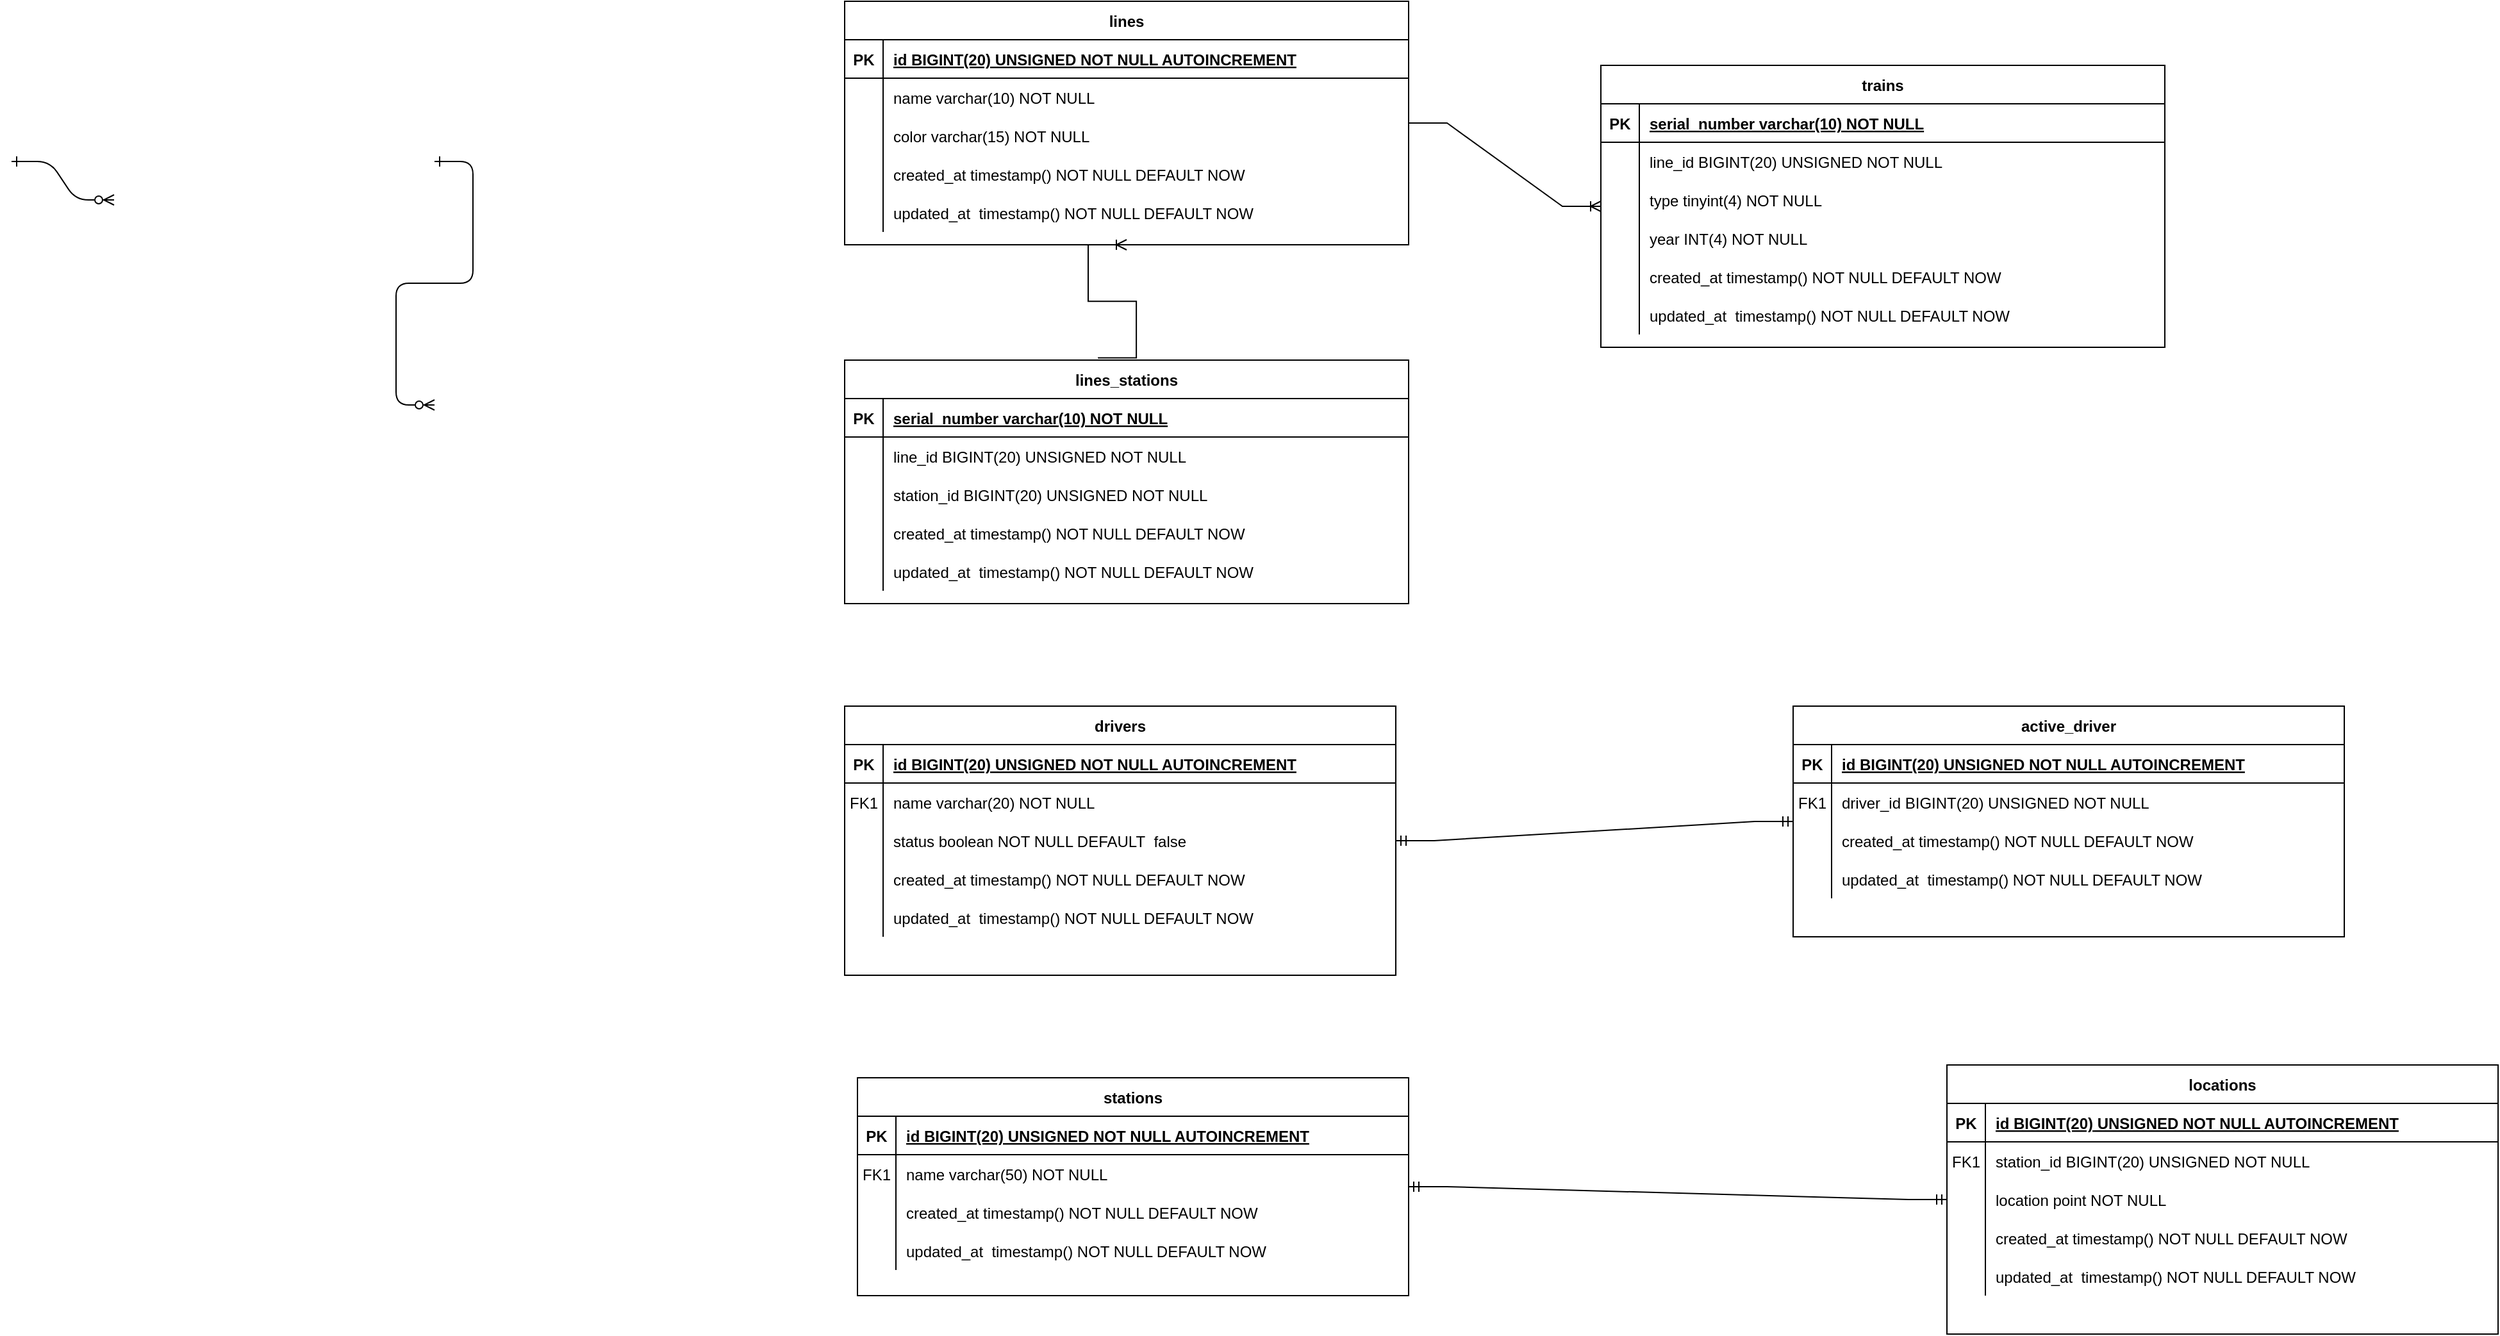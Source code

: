 <mxfile version="21.6.6" type="device">
  <diagram id="R2lEEEUBdFMjLlhIrx00" name="Page-1">
    <mxGraphModel dx="3585" dy="1895" grid="1" gridSize="10" guides="1" tooltips="1" connect="1" arrows="1" fold="1" page="1" pageScale="1" pageWidth="850" pageHeight="1100" math="0" shadow="0" extFonts="Permanent Marker^https://fonts.googleapis.com/css?family=Permanent+Marker">
      <root>
        <mxCell id="0" />
        <mxCell id="1" parent="0" />
        <mxCell id="C-vyLk0tnHw3VtMMgP7b-1" value="" style="edgeStyle=entityRelationEdgeStyle;endArrow=ERzeroToMany;startArrow=ERone;endFill=1;startFill=0;" parent="1" edge="1">
          <mxGeometry width="100" height="100" relative="1" as="geometry">
            <mxPoint x="370" y="165" as="sourcePoint" />
            <mxPoint x="450" y="195" as="targetPoint" />
          </mxGeometry>
        </mxCell>
        <mxCell id="C-vyLk0tnHw3VtMMgP7b-12" value="" style="edgeStyle=entityRelationEdgeStyle;endArrow=ERzeroToMany;startArrow=ERone;endFill=1;startFill=0;" parent="1" edge="1">
          <mxGeometry width="100" height="100" relative="1" as="geometry">
            <mxPoint x="700" y="165" as="sourcePoint" />
            <mxPoint x="700" y="355" as="targetPoint" />
          </mxGeometry>
        </mxCell>
        <mxCell id="OOhjOFWducsfs52bPkuV-1" value="lines" style="shape=table;startSize=30;container=1;collapsible=1;childLayout=tableLayout;fixedRows=1;rowLines=0;fontStyle=1;align=center;resizeLast=1;" vertex="1" parent="1">
          <mxGeometry x="1020" y="40" width="440" height="190" as="geometry" />
        </mxCell>
        <mxCell id="OOhjOFWducsfs52bPkuV-2" value="" style="shape=partialRectangle;collapsible=0;dropTarget=0;pointerEvents=0;fillColor=none;points=[[0,0.5],[1,0.5]];portConstraint=eastwest;top=0;left=0;right=0;bottom=1;" vertex="1" parent="OOhjOFWducsfs52bPkuV-1">
          <mxGeometry y="30" width="440" height="30" as="geometry" />
        </mxCell>
        <mxCell id="OOhjOFWducsfs52bPkuV-3" value="PK" style="shape=partialRectangle;overflow=hidden;connectable=0;fillColor=none;top=0;left=0;bottom=0;right=0;fontStyle=1;" vertex="1" parent="OOhjOFWducsfs52bPkuV-2">
          <mxGeometry width="30" height="30" as="geometry">
            <mxRectangle width="30" height="30" as="alternateBounds" />
          </mxGeometry>
        </mxCell>
        <mxCell id="OOhjOFWducsfs52bPkuV-4" value="id BIGINT(20) UNSIGNED NOT NULL AUTOINCREMENT" style="shape=partialRectangle;overflow=hidden;connectable=0;fillColor=none;top=0;left=0;bottom=0;right=0;align=left;spacingLeft=6;fontStyle=5;" vertex="1" parent="OOhjOFWducsfs52bPkuV-2">
          <mxGeometry x="30" width="410" height="30" as="geometry">
            <mxRectangle width="410" height="30" as="alternateBounds" />
          </mxGeometry>
        </mxCell>
        <mxCell id="OOhjOFWducsfs52bPkuV-5" value="" style="shape=partialRectangle;collapsible=0;dropTarget=0;pointerEvents=0;fillColor=none;points=[[0,0.5],[1,0.5]];portConstraint=eastwest;top=0;left=0;right=0;bottom=0;" vertex="1" parent="OOhjOFWducsfs52bPkuV-1">
          <mxGeometry y="60" width="440" height="30" as="geometry" />
        </mxCell>
        <mxCell id="OOhjOFWducsfs52bPkuV-6" value="" style="shape=partialRectangle;overflow=hidden;connectable=0;fillColor=none;top=0;left=0;bottom=0;right=0;" vertex="1" parent="OOhjOFWducsfs52bPkuV-5">
          <mxGeometry width="30" height="30" as="geometry">
            <mxRectangle width="30" height="30" as="alternateBounds" />
          </mxGeometry>
        </mxCell>
        <mxCell id="OOhjOFWducsfs52bPkuV-7" value="name varchar(10) NOT NULL" style="shape=partialRectangle;overflow=hidden;connectable=0;fillColor=none;top=0;left=0;bottom=0;right=0;align=left;spacingLeft=6;" vertex="1" parent="OOhjOFWducsfs52bPkuV-5">
          <mxGeometry x="30" width="410" height="30" as="geometry">
            <mxRectangle width="410" height="30" as="alternateBounds" />
          </mxGeometry>
        </mxCell>
        <mxCell id="OOhjOFWducsfs52bPkuV-15" value="" style="shape=partialRectangle;collapsible=0;dropTarget=0;pointerEvents=0;fillColor=none;points=[[0,0.5],[1,0.5]];portConstraint=eastwest;top=0;left=0;right=0;bottom=0;" vertex="1" parent="OOhjOFWducsfs52bPkuV-1">
          <mxGeometry y="90" width="440" height="30" as="geometry" />
        </mxCell>
        <mxCell id="OOhjOFWducsfs52bPkuV-16" value="" style="shape=partialRectangle;overflow=hidden;connectable=0;fillColor=none;top=0;left=0;bottom=0;right=0;" vertex="1" parent="OOhjOFWducsfs52bPkuV-15">
          <mxGeometry width="30" height="30" as="geometry">
            <mxRectangle width="30" height="30" as="alternateBounds" />
          </mxGeometry>
        </mxCell>
        <mxCell id="OOhjOFWducsfs52bPkuV-17" value="color varchar(15) NOT NULL" style="shape=partialRectangle;overflow=hidden;connectable=0;fillColor=none;top=0;left=0;bottom=0;right=0;align=left;spacingLeft=6;" vertex="1" parent="OOhjOFWducsfs52bPkuV-15">
          <mxGeometry x="30" width="410" height="30" as="geometry">
            <mxRectangle width="410" height="30" as="alternateBounds" />
          </mxGeometry>
        </mxCell>
        <mxCell id="OOhjOFWducsfs52bPkuV-18" value="" style="shape=partialRectangle;collapsible=0;dropTarget=0;pointerEvents=0;fillColor=none;points=[[0,0.5],[1,0.5]];portConstraint=eastwest;top=0;left=0;right=0;bottom=0;" vertex="1" parent="OOhjOFWducsfs52bPkuV-1">
          <mxGeometry y="120" width="440" height="30" as="geometry" />
        </mxCell>
        <mxCell id="OOhjOFWducsfs52bPkuV-19" value="" style="shape=partialRectangle;overflow=hidden;connectable=0;fillColor=none;top=0;left=0;bottom=0;right=0;" vertex="1" parent="OOhjOFWducsfs52bPkuV-18">
          <mxGeometry width="30" height="30" as="geometry">
            <mxRectangle width="30" height="30" as="alternateBounds" />
          </mxGeometry>
        </mxCell>
        <mxCell id="OOhjOFWducsfs52bPkuV-20" value="created_at timestamp() NOT NULL DEFAULT NOW" style="shape=partialRectangle;overflow=hidden;connectable=0;fillColor=none;top=0;left=0;bottom=0;right=0;align=left;spacingLeft=6;" vertex="1" parent="OOhjOFWducsfs52bPkuV-18">
          <mxGeometry x="30" width="410" height="30" as="geometry">
            <mxRectangle width="410" height="30" as="alternateBounds" />
          </mxGeometry>
        </mxCell>
        <mxCell id="OOhjOFWducsfs52bPkuV-21" value="" style="shape=partialRectangle;collapsible=0;dropTarget=0;pointerEvents=0;fillColor=none;points=[[0,0.5],[1,0.5]];portConstraint=eastwest;top=0;left=0;right=0;bottom=0;" vertex="1" parent="OOhjOFWducsfs52bPkuV-1">
          <mxGeometry y="150" width="440" height="30" as="geometry" />
        </mxCell>
        <mxCell id="OOhjOFWducsfs52bPkuV-22" value="" style="shape=partialRectangle;overflow=hidden;connectable=0;fillColor=none;top=0;left=0;bottom=0;right=0;" vertex="1" parent="OOhjOFWducsfs52bPkuV-21">
          <mxGeometry width="30" height="30" as="geometry">
            <mxRectangle width="30" height="30" as="alternateBounds" />
          </mxGeometry>
        </mxCell>
        <mxCell id="OOhjOFWducsfs52bPkuV-23" value="updated_at  timestamp() NOT NULL DEFAULT NOW" style="shape=partialRectangle;overflow=hidden;connectable=0;fillColor=none;top=0;left=0;bottom=0;right=0;align=left;spacingLeft=6;" vertex="1" parent="OOhjOFWducsfs52bPkuV-21">
          <mxGeometry x="30" width="410" height="30" as="geometry">
            <mxRectangle width="410" height="30" as="alternateBounds" />
          </mxGeometry>
        </mxCell>
        <mxCell id="OOhjOFWducsfs52bPkuV-36" value="stations" style="shape=table;startSize=30;container=1;collapsible=1;childLayout=tableLayout;fixedRows=1;rowLines=0;fontStyle=1;align=center;resizeLast=1;" vertex="1" parent="1">
          <mxGeometry x="1030" y="880" width="430" height="170" as="geometry" />
        </mxCell>
        <mxCell id="OOhjOFWducsfs52bPkuV-37" value="" style="shape=partialRectangle;collapsible=0;dropTarget=0;pointerEvents=0;fillColor=none;points=[[0,0.5],[1,0.5]];portConstraint=eastwest;top=0;left=0;right=0;bottom=1;" vertex="1" parent="OOhjOFWducsfs52bPkuV-36">
          <mxGeometry y="30" width="430" height="30" as="geometry" />
        </mxCell>
        <mxCell id="OOhjOFWducsfs52bPkuV-38" value="PK" style="shape=partialRectangle;overflow=hidden;connectable=0;fillColor=none;top=0;left=0;bottom=0;right=0;fontStyle=1;" vertex="1" parent="OOhjOFWducsfs52bPkuV-37">
          <mxGeometry width="30" height="30" as="geometry">
            <mxRectangle width="30" height="30" as="alternateBounds" />
          </mxGeometry>
        </mxCell>
        <mxCell id="OOhjOFWducsfs52bPkuV-39" value="id BIGINT(20) UNSIGNED NOT NULL AUTOINCREMENT" style="shape=partialRectangle;overflow=hidden;connectable=0;fillColor=none;top=0;left=0;bottom=0;right=0;align=left;spacingLeft=6;fontStyle=5;" vertex="1" parent="OOhjOFWducsfs52bPkuV-37">
          <mxGeometry x="30" width="400" height="30" as="geometry">
            <mxRectangle width="400" height="30" as="alternateBounds" />
          </mxGeometry>
        </mxCell>
        <mxCell id="OOhjOFWducsfs52bPkuV-40" value="" style="shape=partialRectangle;collapsible=0;dropTarget=0;pointerEvents=0;fillColor=none;points=[[0,0.5],[1,0.5]];portConstraint=eastwest;top=0;left=0;right=0;bottom=0;" vertex="1" parent="OOhjOFWducsfs52bPkuV-36">
          <mxGeometry y="60" width="430" height="30" as="geometry" />
        </mxCell>
        <mxCell id="OOhjOFWducsfs52bPkuV-41" value="FK1" style="shape=partialRectangle;overflow=hidden;connectable=0;fillColor=none;top=0;left=0;bottom=0;right=0;" vertex="1" parent="OOhjOFWducsfs52bPkuV-40">
          <mxGeometry width="30" height="30" as="geometry">
            <mxRectangle width="30" height="30" as="alternateBounds" />
          </mxGeometry>
        </mxCell>
        <mxCell id="OOhjOFWducsfs52bPkuV-42" value="name varchar(50) NOT NULL" style="shape=partialRectangle;overflow=hidden;connectable=0;fillColor=none;top=0;left=0;bottom=0;right=0;align=left;spacingLeft=6;" vertex="1" parent="OOhjOFWducsfs52bPkuV-40">
          <mxGeometry x="30" width="400" height="30" as="geometry">
            <mxRectangle width="400" height="30" as="alternateBounds" />
          </mxGeometry>
        </mxCell>
        <mxCell id="OOhjOFWducsfs52bPkuV-49" value="" style="shape=partialRectangle;collapsible=0;dropTarget=0;pointerEvents=0;fillColor=none;points=[[0,0.5],[1,0.5]];portConstraint=eastwest;top=0;left=0;right=0;bottom=0;" vertex="1" parent="OOhjOFWducsfs52bPkuV-36">
          <mxGeometry y="90" width="430" height="30" as="geometry" />
        </mxCell>
        <mxCell id="OOhjOFWducsfs52bPkuV-50" value="" style="shape=partialRectangle;overflow=hidden;connectable=0;fillColor=none;top=0;left=0;bottom=0;right=0;" vertex="1" parent="OOhjOFWducsfs52bPkuV-49">
          <mxGeometry width="30" height="30" as="geometry">
            <mxRectangle width="30" height="30" as="alternateBounds" />
          </mxGeometry>
        </mxCell>
        <mxCell id="OOhjOFWducsfs52bPkuV-51" value="created_at timestamp() NOT NULL DEFAULT NOW" style="shape=partialRectangle;overflow=hidden;connectable=0;fillColor=none;top=0;left=0;bottom=0;right=0;align=left;spacingLeft=6;" vertex="1" parent="OOhjOFWducsfs52bPkuV-49">
          <mxGeometry x="30" width="400" height="30" as="geometry">
            <mxRectangle width="400" height="30" as="alternateBounds" />
          </mxGeometry>
        </mxCell>
        <mxCell id="OOhjOFWducsfs52bPkuV-52" value="" style="shape=partialRectangle;collapsible=0;dropTarget=0;pointerEvents=0;fillColor=none;points=[[0,0.5],[1,0.5]];portConstraint=eastwest;top=0;left=0;right=0;bottom=0;" vertex="1" parent="OOhjOFWducsfs52bPkuV-36">
          <mxGeometry y="120" width="430" height="30" as="geometry" />
        </mxCell>
        <mxCell id="OOhjOFWducsfs52bPkuV-53" value="" style="shape=partialRectangle;overflow=hidden;connectable=0;fillColor=none;top=0;left=0;bottom=0;right=0;" vertex="1" parent="OOhjOFWducsfs52bPkuV-52">
          <mxGeometry width="30" height="30" as="geometry">
            <mxRectangle width="30" height="30" as="alternateBounds" />
          </mxGeometry>
        </mxCell>
        <mxCell id="OOhjOFWducsfs52bPkuV-54" value="updated_at  timestamp() NOT NULL DEFAULT NOW" style="shape=partialRectangle;overflow=hidden;connectable=0;fillColor=none;top=0;left=0;bottom=0;right=0;align=left;spacingLeft=6;" vertex="1" parent="OOhjOFWducsfs52bPkuV-52">
          <mxGeometry x="30" width="400" height="30" as="geometry">
            <mxRectangle width="400" height="30" as="alternateBounds" />
          </mxGeometry>
        </mxCell>
        <mxCell id="OOhjOFWducsfs52bPkuV-56" value="locations" style="shape=table;startSize=30;container=1;collapsible=1;childLayout=tableLayout;fixedRows=1;rowLines=0;fontStyle=1;align=center;resizeLast=1;" vertex="1" parent="1">
          <mxGeometry x="1880" y="870" width="430" height="210" as="geometry" />
        </mxCell>
        <mxCell id="OOhjOFWducsfs52bPkuV-57" value="" style="shape=partialRectangle;collapsible=0;dropTarget=0;pointerEvents=0;fillColor=none;points=[[0,0.5],[1,0.5]];portConstraint=eastwest;top=0;left=0;right=0;bottom=1;" vertex="1" parent="OOhjOFWducsfs52bPkuV-56">
          <mxGeometry y="30" width="430" height="30" as="geometry" />
        </mxCell>
        <mxCell id="OOhjOFWducsfs52bPkuV-58" value="PK" style="shape=partialRectangle;overflow=hidden;connectable=0;fillColor=none;top=0;left=0;bottom=0;right=0;fontStyle=1;" vertex="1" parent="OOhjOFWducsfs52bPkuV-57">
          <mxGeometry width="30" height="30" as="geometry">
            <mxRectangle width="30" height="30" as="alternateBounds" />
          </mxGeometry>
        </mxCell>
        <mxCell id="OOhjOFWducsfs52bPkuV-59" value="id BIGINT(20) UNSIGNED NOT NULL AUTOINCREMENT" style="shape=partialRectangle;overflow=hidden;connectable=0;fillColor=none;top=0;left=0;bottom=0;right=0;align=left;spacingLeft=6;fontStyle=5;" vertex="1" parent="OOhjOFWducsfs52bPkuV-57">
          <mxGeometry x="30" width="400" height="30" as="geometry">
            <mxRectangle width="400" height="30" as="alternateBounds" />
          </mxGeometry>
        </mxCell>
        <mxCell id="OOhjOFWducsfs52bPkuV-60" value="" style="shape=partialRectangle;collapsible=0;dropTarget=0;pointerEvents=0;fillColor=none;points=[[0,0.5],[1,0.5]];portConstraint=eastwest;top=0;left=0;right=0;bottom=0;" vertex="1" parent="OOhjOFWducsfs52bPkuV-56">
          <mxGeometry y="60" width="430" height="30" as="geometry" />
        </mxCell>
        <mxCell id="OOhjOFWducsfs52bPkuV-61" value="FK1" style="shape=partialRectangle;overflow=hidden;connectable=0;fillColor=none;top=0;left=0;bottom=0;right=0;" vertex="1" parent="OOhjOFWducsfs52bPkuV-60">
          <mxGeometry width="30" height="30" as="geometry">
            <mxRectangle width="30" height="30" as="alternateBounds" />
          </mxGeometry>
        </mxCell>
        <mxCell id="OOhjOFWducsfs52bPkuV-62" value="station_id BIGINT(20) UNSIGNED NOT NULL" style="shape=partialRectangle;overflow=hidden;connectable=0;fillColor=none;top=0;left=0;bottom=0;right=0;align=left;spacingLeft=6;" vertex="1" parent="OOhjOFWducsfs52bPkuV-60">
          <mxGeometry x="30" width="400" height="30" as="geometry">
            <mxRectangle width="400" height="30" as="alternateBounds" />
          </mxGeometry>
        </mxCell>
        <mxCell id="OOhjOFWducsfs52bPkuV-63" value="" style="shape=partialRectangle;collapsible=0;dropTarget=0;pointerEvents=0;fillColor=none;points=[[0,0.5],[1,0.5]];portConstraint=eastwest;top=0;left=0;right=0;bottom=0;" vertex="1" parent="OOhjOFWducsfs52bPkuV-56">
          <mxGeometry y="90" width="430" height="30" as="geometry" />
        </mxCell>
        <mxCell id="OOhjOFWducsfs52bPkuV-64" value="" style="shape=partialRectangle;overflow=hidden;connectable=0;fillColor=none;top=0;left=0;bottom=0;right=0;" vertex="1" parent="OOhjOFWducsfs52bPkuV-63">
          <mxGeometry width="30" height="30" as="geometry">
            <mxRectangle width="30" height="30" as="alternateBounds" />
          </mxGeometry>
        </mxCell>
        <mxCell id="OOhjOFWducsfs52bPkuV-65" value="location point NOT NULL" style="shape=partialRectangle;overflow=hidden;connectable=0;fillColor=none;top=0;left=0;bottom=0;right=0;align=left;spacingLeft=6;" vertex="1" parent="OOhjOFWducsfs52bPkuV-63">
          <mxGeometry x="30" width="400" height="30" as="geometry">
            <mxRectangle width="400" height="30" as="alternateBounds" />
          </mxGeometry>
        </mxCell>
        <mxCell id="OOhjOFWducsfs52bPkuV-69" value="" style="shape=partialRectangle;collapsible=0;dropTarget=0;pointerEvents=0;fillColor=none;points=[[0,0.5],[1,0.5]];portConstraint=eastwest;top=0;left=0;right=0;bottom=0;" vertex="1" parent="OOhjOFWducsfs52bPkuV-56">
          <mxGeometry y="120" width="430" height="30" as="geometry" />
        </mxCell>
        <mxCell id="OOhjOFWducsfs52bPkuV-70" value="" style="shape=partialRectangle;overflow=hidden;connectable=0;fillColor=none;top=0;left=0;bottom=0;right=0;" vertex="1" parent="OOhjOFWducsfs52bPkuV-69">
          <mxGeometry width="30" height="30" as="geometry">
            <mxRectangle width="30" height="30" as="alternateBounds" />
          </mxGeometry>
        </mxCell>
        <mxCell id="OOhjOFWducsfs52bPkuV-71" value="created_at timestamp() NOT NULL DEFAULT NOW" style="shape=partialRectangle;overflow=hidden;connectable=0;fillColor=none;top=0;left=0;bottom=0;right=0;align=left;spacingLeft=6;" vertex="1" parent="OOhjOFWducsfs52bPkuV-69">
          <mxGeometry x="30" width="400" height="30" as="geometry">
            <mxRectangle width="400" height="30" as="alternateBounds" />
          </mxGeometry>
        </mxCell>
        <mxCell id="OOhjOFWducsfs52bPkuV-72" value="" style="shape=partialRectangle;collapsible=0;dropTarget=0;pointerEvents=0;fillColor=none;points=[[0,0.5],[1,0.5]];portConstraint=eastwest;top=0;left=0;right=0;bottom=0;" vertex="1" parent="OOhjOFWducsfs52bPkuV-56">
          <mxGeometry y="150" width="430" height="30" as="geometry" />
        </mxCell>
        <mxCell id="OOhjOFWducsfs52bPkuV-73" value="" style="shape=partialRectangle;overflow=hidden;connectable=0;fillColor=none;top=0;left=0;bottom=0;right=0;" vertex="1" parent="OOhjOFWducsfs52bPkuV-72">
          <mxGeometry width="30" height="30" as="geometry">
            <mxRectangle width="30" height="30" as="alternateBounds" />
          </mxGeometry>
        </mxCell>
        <mxCell id="OOhjOFWducsfs52bPkuV-74" value="updated_at  timestamp() NOT NULL DEFAULT NOW" style="shape=partialRectangle;overflow=hidden;connectable=0;fillColor=none;top=0;left=0;bottom=0;right=0;align=left;spacingLeft=6;" vertex="1" parent="OOhjOFWducsfs52bPkuV-72">
          <mxGeometry x="30" width="400" height="30" as="geometry">
            <mxRectangle width="400" height="30" as="alternateBounds" />
          </mxGeometry>
        </mxCell>
        <mxCell id="OOhjOFWducsfs52bPkuV-75" value="drivers" style="shape=table;startSize=30;container=1;collapsible=1;childLayout=tableLayout;fixedRows=1;rowLines=0;fontStyle=1;align=center;resizeLast=1;" vertex="1" parent="1">
          <mxGeometry x="1020" y="590" width="430" height="210" as="geometry" />
        </mxCell>
        <mxCell id="OOhjOFWducsfs52bPkuV-76" value="" style="shape=partialRectangle;collapsible=0;dropTarget=0;pointerEvents=0;fillColor=none;points=[[0,0.5],[1,0.5]];portConstraint=eastwest;top=0;left=0;right=0;bottom=1;" vertex="1" parent="OOhjOFWducsfs52bPkuV-75">
          <mxGeometry y="30" width="430" height="30" as="geometry" />
        </mxCell>
        <mxCell id="OOhjOFWducsfs52bPkuV-77" value="PK" style="shape=partialRectangle;overflow=hidden;connectable=0;fillColor=none;top=0;left=0;bottom=0;right=0;fontStyle=1;" vertex="1" parent="OOhjOFWducsfs52bPkuV-76">
          <mxGeometry width="30" height="30" as="geometry">
            <mxRectangle width="30" height="30" as="alternateBounds" />
          </mxGeometry>
        </mxCell>
        <mxCell id="OOhjOFWducsfs52bPkuV-78" value="id BIGINT(20) UNSIGNED NOT NULL AUTOINCREMENT" style="shape=partialRectangle;overflow=hidden;connectable=0;fillColor=none;top=0;left=0;bottom=0;right=0;align=left;spacingLeft=6;fontStyle=5;" vertex="1" parent="OOhjOFWducsfs52bPkuV-76">
          <mxGeometry x="30" width="400" height="30" as="geometry">
            <mxRectangle width="400" height="30" as="alternateBounds" />
          </mxGeometry>
        </mxCell>
        <mxCell id="OOhjOFWducsfs52bPkuV-79" value="" style="shape=partialRectangle;collapsible=0;dropTarget=0;pointerEvents=0;fillColor=none;points=[[0,0.5],[1,0.5]];portConstraint=eastwest;top=0;left=0;right=0;bottom=0;" vertex="1" parent="OOhjOFWducsfs52bPkuV-75">
          <mxGeometry y="60" width="430" height="30" as="geometry" />
        </mxCell>
        <mxCell id="OOhjOFWducsfs52bPkuV-80" value="FK1" style="shape=partialRectangle;overflow=hidden;connectable=0;fillColor=none;top=0;left=0;bottom=0;right=0;" vertex="1" parent="OOhjOFWducsfs52bPkuV-79">
          <mxGeometry width="30" height="30" as="geometry">
            <mxRectangle width="30" height="30" as="alternateBounds" />
          </mxGeometry>
        </mxCell>
        <mxCell id="OOhjOFWducsfs52bPkuV-81" value="name varchar(20) NOT NULL" style="shape=partialRectangle;overflow=hidden;connectable=0;fillColor=none;top=0;left=0;bottom=0;right=0;align=left;spacingLeft=6;" vertex="1" parent="OOhjOFWducsfs52bPkuV-79">
          <mxGeometry x="30" width="400" height="30" as="geometry">
            <mxRectangle width="400" height="30" as="alternateBounds" />
          </mxGeometry>
        </mxCell>
        <mxCell id="OOhjOFWducsfs52bPkuV-82" value="" style="shape=partialRectangle;collapsible=0;dropTarget=0;pointerEvents=0;fillColor=none;points=[[0,0.5],[1,0.5]];portConstraint=eastwest;top=0;left=0;right=0;bottom=0;" vertex="1" parent="OOhjOFWducsfs52bPkuV-75">
          <mxGeometry y="90" width="430" height="30" as="geometry" />
        </mxCell>
        <mxCell id="OOhjOFWducsfs52bPkuV-83" value="" style="shape=partialRectangle;overflow=hidden;connectable=0;fillColor=none;top=0;left=0;bottom=0;right=0;" vertex="1" parent="OOhjOFWducsfs52bPkuV-82">
          <mxGeometry width="30" height="30" as="geometry">
            <mxRectangle width="30" height="30" as="alternateBounds" />
          </mxGeometry>
        </mxCell>
        <mxCell id="OOhjOFWducsfs52bPkuV-84" value="status boolean NOT NULL DEFAULT  false" style="shape=partialRectangle;overflow=hidden;connectable=0;fillColor=none;top=0;left=0;bottom=0;right=0;align=left;spacingLeft=6;" vertex="1" parent="OOhjOFWducsfs52bPkuV-82">
          <mxGeometry x="30" width="400" height="30" as="geometry">
            <mxRectangle width="400" height="30" as="alternateBounds" />
          </mxGeometry>
        </mxCell>
        <mxCell id="OOhjOFWducsfs52bPkuV-85" value="" style="shape=partialRectangle;collapsible=0;dropTarget=0;pointerEvents=0;fillColor=none;points=[[0,0.5],[1,0.5]];portConstraint=eastwest;top=0;left=0;right=0;bottom=0;" vertex="1" parent="OOhjOFWducsfs52bPkuV-75">
          <mxGeometry y="120" width="430" height="30" as="geometry" />
        </mxCell>
        <mxCell id="OOhjOFWducsfs52bPkuV-86" value="" style="shape=partialRectangle;overflow=hidden;connectable=0;fillColor=none;top=0;left=0;bottom=0;right=0;" vertex="1" parent="OOhjOFWducsfs52bPkuV-85">
          <mxGeometry width="30" height="30" as="geometry">
            <mxRectangle width="30" height="30" as="alternateBounds" />
          </mxGeometry>
        </mxCell>
        <mxCell id="OOhjOFWducsfs52bPkuV-87" value="created_at timestamp() NOT NULL DEFAULT NOW" style="shape=partialRectangle;overflow=hidden;connectable=0;fillColor=none;top=0;left=0;bottom=0;right=0;align=left;spacingLeft=6;" vertex="1" parent="OOhjOFWducsfs52bPkuV-85">
          <mxGeometry x="30" width="400" height="30" as="geometry">
            <mxRectangle width="400" height="30" as="alternateBounds" />
          </mxGeometry>
        </mxCell>
        <mxCell id="OOhjOFWducsfs52bPkuV-88" value="" style="shape=partialRectangle;collapsible=0;dropTarget=0;pointerEvents=0;fillColor=none;points=[[0,0.5],[1,0.5]];portConstraint=eastwest;top=0;left=0;right=0;bottom=0;" vertex="1" parent="OOhjOFWducsfs52bPkuV-75">
          <mxGeometry y="150" width="430" height="30" as="geometry" />
        </mxCell>
        <mxCell id="OOhjOFWducsfs52bPkuV-89" value="" style="shape=partialRectangle;overflow=hidden;connectable=0;fillColor=none;top=0;left=0;bottom=0;right=0;" vertex="1" parent="OOhjOFWducsfs52bPkuV-88">
          <mxGeometry width="30" height="30" as="geometry">
            <mxRectangle width="30" height="30" as="alternateBounds" />
          </mxGeometry>
        </mxCell>
        <mxCell id="OOhjOFWducsfs52bPkuV-90" value="updated_at  timestamp() NOT NULL DEFAULT NOW" style="shape=partialRectangle;overflow=hidden;connectable=0;fillColor=none;top=0;left=0;bottom=0;right=0;align=left;spacingLeft=6;" vertex="1" parent="OOhjOFWducsfs52bPkuV-88">
          <mxGeometry x="30" width="400" height="30" as="geometry">
            <mxRectangle width="400" height="30" as="alternateBounds" />
          </mxGeometry>
        </mxCell>
        <mxCell id="OOhjOFWducsfs52bPkuV-107" value="active_driver" style="shape=table;startSize=30;container=1;collapsible=1;childLayout=tableLayout;fixedRows=1;rowLines=0;fontStyle=1;align=center;resizeLast=1;" vertex="1" parent="1">
          <mxGeometry x="1760" y="590" width="430" height="180" as="geometry" />
        </mxCell>
        <mxCell id="OOhjOFWducsfs52bPkuV-108" value="" style="shape=partialRectangle;collapsible=0;dropTarget=0;pointerEvents=0;fillColor=none;points=[[0,0.5],[1,0.5]];portConstraint=eastwest;top=0;left=0;right=0;bottom=1;" vertex="1" parent="OOhjOFWducsfs52bPkuV-107">
          <mxGeometry y="30" width="430" height="30" as="geometry" />
        </mxCell>
        <mxCell id="OOhjOFWducsfs52bPkuV-109" value="PK" style="shape=partialRectangle;overflow=hidden;connectable=0;fillColor=none;top=0;left=0;bottom=0;right=0;fontStyle=1;" vertex="1" parent="OOhjOFWducsfs52bPkuV-108">
          <mxGeometry width="30" height="30" as="geometry">
            <mxRectangle width="30" height="30" as="alternateBounds" />
          </mxGeometry>
        </mxCell>
        <mxCell id="OOhjOFWducsfs52bPkuV-110" value="id BIGINT(20) UNSIGNED NOT NULL AUTOINCREMENT" style="shape=partialRectangle;overflow=hidden;connectable=0;fillColor=none;top=0;left=0;bottom=0;right=0;align=left;spacingLeft=6;fontStyle=5;" vertex="1" parent="OOhjOFWducsfs52bPkuV-108">
          <mxGeometry x="30" width="400" height="30" as="geometry">
            <mxRectangle width="400" height="30" as="alternateBounds" />
          </mxGeometry>
        </mxCell>
        <mxCell id="OOhjOFWducsfs52bPkuV-111" value="" style="shape=partialRectangle;collapsible=0;dropTarget=0;pointerEvents=0;fillColor=none;points=[[0,0.5],[1,0.5]];portConstraint=eastwest;top=0;left=0;right=0;bottom=0;" vertex="1" parent="OOhjOFWducsfs52bPkuV-107">
          <mxGeometry y="60" width="430" height="30" as="geometry" />
        </mxCell>
        <mxCell id="OOhjOFWducsfs52bPkuV-112" value="FK1" style="shape=partialRectangle;overflow=hidden;connectable=0;fillColor=none;top=0;left=0;bottom=0;right=0;" vertex="1" parent="OOhjOFWducsfs52bPkuV-111">
          <mxGeometry width="30" height="30" as="geometry">
            <mxRectangle width="30" height="30" as="alternateBounds" />
          </mxGeometry>
        </mxCell>
        <mxCell id="OOhjOFWducsfs52bPkuV-113" value="driver_id BIGINT(20) UNSIGNED NOT NULL" style="shape=partialRectangle;overflow=hidden;connectable=0;fillColor=none;top=0;left=0;bottom=0;right=0;align=left;spacingLeft=6;" vertex="1" parent="OOhjOFWducsfs52bPkuV-111">
          <mxGeometry x="30" width="400" height="30" as="geometry">
            <mxRectangle width="400" height="30" as="alternateBounds" />
          </mxGeometry>
        </mxCell>
        <mxCell id="OOhjOFWducsfs52bPkuV-117" value="" style="shape=partialRectangle;collapsible=0;dropTarget=0;pointerEvents=0;fillColor=none;points=[[0,0.5],[1,0.5]];portConstraint=eastwest;top=0;left=0;right=0;bottom=0;" vertex="1" parent="OOhjOFWducsfs52bPkuV-107">
          <mxGeometry y="90" width="430" height="30" as="geometry" />
        </mxCell>
        <mxCell id="OOhjOFWducsfs52bPkuV-118" value="" style="shape=partialRectangle;overflow=hidden;connectable=0;fillColor=none;top=0;left=0;bottom=0;right=0;" vertex="1" parent="OOhjOFWducsfs52bPkuV-117">
          <mxGeometry width="30" height="30" as="geometry">
            <mxRectangle width="30" height="30" as="alternateBounds" />
          </mxGeometry>
        </mxCell>
        <mxCell id="OOhjOFWducsfs52bPkuV-119" value="created_at timestamp() NOT NULL DEFAULT NOW" style="shape=partialRectangle;overflow=hidden;connectable=0;fillColor=none;top=0;left=0;bottom=0;right=0;align=left;spacingLeft=6;" vertex="1" parent="OOhjOFWducsfs52bPkuV-117">
          <mxGeometry x="30" width="400" height="30" as="geometry">
            <mxRectangle width="400" height="30" as="alternateBounds" />
          </mxGeometry>
        </mxCell>
        <mxCell id="OOhjOFWducsfs52bPkuV-120" value="" style="shape=partialRectangle;collapsible=0;dropTarget=0;pointerEvents=0;fillColor=none;points=[[0,0.5],[1,0.5]];portConstraint=eastwest;top=0;left=0;right=0;bottom=0;" vertex="1" parent="OOhjOFWducsfs52bPkuV-107">
          <mxGeometry y="120" width="430" height="30" as="geometry" />
        </mxCell>
        <mxCell id="OOhjOFWducsfs52bPkuV-121" value="" style="shape=partialRectangle;overflow=hidden;connectable=0;fillColor=none;top=0;left=0;bottom=0;right=0;" vertex="1" parent="OOhjOFWducsfs52bPkuV-120">
          <mxGeometry width="30" height="30" as="geometry">
            <mxRectangle width="30" height="30" as="alternateBounds" />
          </mxGeometry>
        </mxCell>
        <mxCell id="OOhjOFWducsfs52bPkuV-122" value="updated_at  timestamp() NOT NULL DEFAULT NOW" style="shape=partialRectangle;overflow=hidden;connectable=0;fillColor=none;top=0;left=0;bottom=0;right=0;align=left;spacingLeft=6;" vertex="1" parent="OOhjOFWducsfs52bPkuV-120">
          <mxGeometry x="30" width="400" height="30" as="geometry">
            <mxRectangle width="400" height="30" as="alternateBounds" />
          </mxGeometry>
        </mxCell>
        <mxCell id="OOhjOFWducsfs52bPkuV-123" value="" style="edgeStyle=entityRelationEdgeStyle;fontSize=12;html=1;endArrow=ERoneToMany;rounded=0;" edge="1" parent="1" source="OOhjOFWducsfs52bPkuV-1" target="OOhjOFWducsfs52bPkuV-124">
          <mxGeometry width="100" height="100" relative="1" as="geometry">
            <mxPoint x="1430" y="193" as="sourcePoint" />
            <mxPoint x="1600" y="193" as="targetPoint" />
            <Array as="points">
              <mxPoint x="1590" y="180" />
              <mxPoint x="840" y="860" />
              <mxPoint x="790" y="860" />
            </Array>
          </mxGeometry>
        </mxCell>
        <mxCell id="OOhjOFWducsfs52bPkuV-124" value="trains" style="shape=table;startSize=30;container=1;collapsible=1;childLayout=tableLayout;fixedRows=1;rowLines=0;fontStyle=1;align=center;resizeLast=1;" vertex="1" parent="1">
          <mxGeometry x="1610" y="90" width="440" height="220" as="geometry" />
        </mxCell>
        <mxCell id="OOhjOFWducsfs52bPkuV-125" value="" style="shape=partialRectangle;collapsible=0;dropTarget=0;pointerEvents=0;fillColor=none;points=[[0,0.5],[1,0.5]];portConstraint=eastwest;top=0;left=0;right=0;bottom=1;" vertex="1" parent="OOhjOFWducsfs52bPkuV-124">
          <mxGeometry y="30" width="440" height="30" as="geometry" />
        </mxCell>
        <mxCell id="OOhjOFWducsfs52bPkuV-126" value="PK" style="shape=partialRectangle;overflow=hidden;connectable=0;fillColor=none;top=0;left=0;bottom=0;right=0;fontStyle=1;" vertex="1" parent="OOhjOFWducsfs52bPkuV-125">
          <mxGeometry width="30" height="30" as="geometry">
            <mxRectangle width="30" height="30" as="alternateBounds" />
          </mxGeometry>
        </mxCell>
        <mxCell id="OOhjOFWducsfs52bPkuV-127" value="serial_number varchar(10) NOT NULL" style="shape=partialRectangle;overflow=hidden;connectable=0;fillColor=none;top=0;left=0;bottom=0;right=0;align=left;spacingLeft=6;fontStyle=5;" vertex="1" parent="OOhjOFWducsfs52bPkuV-125">
          <mxGeometry x="30" width="410" height="30" as="geometry">
            <mxRectangle width="410" height="30" as="alternateBounds" />
          </mxGeometry>
        </mxCell>
        <mxCell id="OOhjOFWducsfs52bPkuV-128" value="" style="shape=partialRectangle;collapsible=0;dropTarget=0;pointerEvents=0;fillColor=none;points=[[0,0.5],[1,0.5]];portConstraint=eastwest;top=0;left=0;right=0;bottom=0;" vertex="1" parent="OOhjOFWducsfs52bPkuV-124">
          <mxGeometry y="60" width="440" height="30" as="geometry" />
        </mxCell>
        <mxCell id="OOhjOFWducsfs52bPkuV-129" value="" style="shape=partialRectangle;overflow=hidden;connectable=0;fillColor=none;top=0;left=0;bottom=0;right=0;" vertex="1" parent="OOhjOFWducsfs52bPkuV-128">
          <mxGeometry width="30" height="30" as="geometry">
            <mxRectangle width="30" height="30" as="alternateBounds" />
          </mxGeometry>
        </mxCell>
        <mxCell id="OOhjOFWducsfs52bPkuV-130" value="line_id BIGINT(20) UNSIGNED NOT NULL" style="shape=partialRectangle;overflow=hidden;connectable=0;fillColor=none;top=0;left=0;bottom=0;right=0;align=left;spacingLeft=6;" vertex="1" parent="OOhjOFWducsfs52bPkuV-128">
          <mxGeometry x="30" width="410" height="30" as="geometry">
            <mxRectangle width="410" height="30" as="alternateBounds" />
          </mxGeometry>
        </mxCell>
        <mxCell id="OOhjOFWducsfs52bPkuV-131" value="" style="shape=partialRectangle;collapsible=0;dropTarget=0;pointerEvents=0;fillColor=none;points=[[0,0.5],[1,0.5]];portConstraint=eastwest;top=0;left=0;right=0;bottom=0;" vertex="1" parent="OOhjOFWducsfs52bPkuV-124">
          <mxGeometry y="90" width="440" height="30" as="geometry" />
        </mxCell>
        <mxCell id="OOhjOFWducsfs52bPkuV-132" value="" style="shape=partialRectangle;overflow=hidden;connectable=0;fillColor=none;top=0;left=0;bottom=0;right=0;" vertex="1" parent="OOhjOFWducsfs52bPkuV-131">
          <mxGeometry width="30" height="30" as="geometry">
            <mxRectangle width="30" height="30" as="alternateBounds" />
          </mxGeometry>
        </mxCell>
        <mxCell id="OOhjOFWducsfs52bPkuV-133" value="type tinyint(4) NOT NULL" style="shape=partialRectangle;overflow=hidden;connectable=0;fillColor=none;top=0;left=0;bottom=0;right=0;align=left;spacingLeft=6;" vertex="1" parent="OOhjOFWducsfs52bPkuV-131">
          <mxGeometry x="30" width="410" height="30" as="geometry">
            <mxRectangle width="410" height="30" as="alternateBounds" />
          </mxGeometry>
        </mxCell>
        <mxCell id="OOhjOFWducsfs52bPkuV-140" value="" style="shape=partialRectangle;collapsible=0;dropTarget=0;pointerEvents=0;fillColor=none;points=[[0,0.5],[1,0.5]];portConstraint=eastwest;top=0;left=0;right=0;bottom=0;" vertex="1" parent="OOhjOFWducsfs52bPkuV-124">
          <mxGeometry y="120" width="440" height="30" as="geometry" />
        </mxCell>
        <mxCell id="OOhjOFWducsfs52bPkuV-141" value="" style="shape=partialRectangle;overflow=hidden;connectable=0;fillColor=none;top=0;left=0;bottom=0;right=0;" vertex="1" parent="OOhjOFWducsfs52bPkuV-140">
          <mxGeometry width="30" height="30" as="geometry">
            <mxRectangle width="30" height="30" as="alternateBounds" />
          </mxGeometry>
        </mxCell>
        <mxCell id="OOhjOFWducsfs52bPkuV-142" value="year INT(4) NOT NULL" style="shape=partialRectangle;overflow=hidden;connectable=0;fillColor=none;top=0;left=0;bottom=0;right=0;align=left;spacingLeft=6;" vertex="1" parent="OOhjOFWducsfs52bPkuV-140">
          <mxGeometry x="30" width="410" height="30" as="geometry">
            <mxRectangle width="410" height="30" as="alternateBounds" />
          </mxGeometry>
        </mxCell>
        <mxCell id="OOhjOFWducsfs52bPkuV-134" value="" style="shape=partialRectangle;collapsible=0;dropTarget=0;pointerEvents=0;fillColor=none;points=[[0,0.5],[1,0.5]];portConstraint=eastwest;top=0;left=0;right=0;bottom=0;" vertex="1" parent="OOhjOFWducsfs52bPkuV-124">
          <mxGeometry y="150" width="440" height="30" as="geometry" />
        </mxCell>
        <mxCell id="OOhjOFWducsfs52bPkuV-135" value="" style="shape=partialRectangle;overflow=hidden;connectable=0;fillColor=none;top=0;left=0;bottom=0;right=0;" vertex="1" parent="OOhjOFWducsfs52bPkuV-134">
          <mxGeometry width="30" height="30" as="geometry">
            <mxRectangle width="30" height="30" as="alternateBounds" />
          </mxGeometry>
        </mxCell>
        <mxCell id="OOhjOFWducsfs52bPkuV-136" value="created_at timestamp() NOT NULL DEFAULT NOW" style="shape=partialRectangle;overflow=hidden;connectable=0;fillColor=none;top=0;left=0;bottom=0;right=0;align=left;spacingLeft=6;" vertex="1" parent="OOhjOFWducsfs52bPkuV-134">
          <mxGeometry x="30" width="410" height="30" as="geometry">
            <mxRectangle width="410" height="30" as="alternateBounds" />
          </mxGeometry>
        </mxCell>
        <mxCell id="OOhjOFWducsfs52bPkuV-137" value="" style="shape=partialRectangle;collapsible=0;dropTarget=0;pointerEvents=0;fillColor=none;points=[[0,0.5],[1,0.5]];portConstraint=eastwest;top=0;left=0;right=0;bottom=0;" vertex="1" parent="OOhjOFWducsfs52bPkuV-124">
          <mxGeometry y="180" width="440" height="30" as="geometry" />
        </mxCell>
        <mxCell id="OOhjOFWducsfs52bPkuV-138" value="" style="shape=partialRectangle;overflow=hidden;connectable=0;fillColor=none;top=0;left=0;bottom=0;right=0;" vertex="1" parent="OOhjOFWducsfs52bPkuV-137">
          <mxGeometry width="30" height="30" as="geometry">
            <mxRectangle width="30" height="30" as="alternateBounds" />
          </mxGeometry>
        </mxCell>
        <mxCell id="OOhjOFWducsfs52bPkuV-139" value="updated_at  timestamp() NOT NULL DEFAULT NOW" style="shape=partialRectangle;overflow=hidden;connectable=0;fillColor=none;top=0;left=0;bottom=0;right=0;align=left;spacingLeft=6;" vertex="1" parent="OOhjOFWducsfs52bPkuV-137">
          <mxGeometry x="30" width="410" height="30" as="geometry">
            <mxRectangle width="410" height="30" as="alternateBounds" />
          </mxGeometry>
        </mxCell>
        <mxCell id="OOhjOFWducsfs52bPkuV-143" value="" style="edgeStyle=entityRelationEdgeStyle;fontSize=12;html=1;endArrow=ERmandOne;startArrow=ERmandOne;rounded=0;" edge="1" parent="1" source="OOhjOFWducsfs52bPkuV-36" target="OOhjOFWducsfs52bPkuV-56">
          <mxGeometry width="100" height="100" relative="1" as="geometry">
            <mxPoint x="1490" y="570" as="sourcePoint" />
            <mxPoint x="1530" y="470" as="targetPoint" />
          </mxGeometry>
        </mxCell>
        <mxCell id="OOhjOFWducsfs52bPkuV-144" value="" style="edgeStyle=entityRelationEdgeStyle;fontSize=12;html=1;endArrow=ERmandOne;startArrow=ERmandOne;rounded=0;" edge="1" parent="1" source="OOhjOFWducsfs52bPkuV-75" target="OOhjOFWducsfs52bPkuV-107">
          <mxGeometry width="100" height="100" relative="1" as="geometry">
            <mxPoint x="1400" y="625" as="sourcePoint" />
            <mxPoint x="1810" y="550" as="targetPoint" />
            <Array as="points">
              <mxPoint x="1480" y="570" />
              <mxPoint x="1890" y="490" />
              <mxPoint x="1880" y="520" />
            </Array>
          </mxGeometry>
        </mxCell>
        <mxCell id="OOhjOFWducsfs52bPkuV-146" value="lines_stations" style="shape=table;startSize=30;container=1;collapsible=1;childLayout=tableLayout;fixedRows=1;rowLines=0;fontStyle=1;align=center;resizeLast=1;" vertex="1" parent="1">
          <mxGeometry x="1020" y="320" width="440" height="190" as="geometry" />
        </mxCell>
        <mxCell id="OOhjOFWducsfs52bPkuV-147" value="" style="shape=partialRectangle;collapsible=0;dropTarget=0;pointerEvents=0;fillColor=none;points=[[0,0.5],[1,0.5]];portConstraint=eastwest;top=0;left=0;right=0;bottom=1;" vertex="1" parent="OOhjOFWducsfs52bPkuV-146">
          <mxGeometry y="30" width="440" height="30" as="geometry" />
        </mxCell>
        <mxCell id="OOhjOFWducsfs52bPkuV-148" value="PK" style="shape=partialRectangle;overflow=hidden;connectable=0;fillColor=none;top=0;left=0;bottom=0;right=0;fontStyle=1;" vertex="1" parent="OOhjOFWducsfs52bPkuV-147">
          <mxGeometry width="30" height="30" as="geometry">
            <mxRectangle width="30" height="30" as="alternateBounds" />
          </mxGeometry>
        </mxCell>
        <mxCell id="OOhjOFWducsfs52bPkuV-149" value="serial_number varchar(10) NOT NULL" style="shape=partialRectangle;overflow=hidden;connectable=0;fillColor=none;top=0;left=0;bottom=0;right=0;align=left;spacingLeft=6;fontStyle=5;" vertex="1" parent="OOhjOFWducsfs52bPkuV-147">
          <mxGeometry x="30" width="410" height="30" as="geometry">
            <mxRectangle width="410" height="30" as="alternateBounds" />
          </mxGeometry>
        </mxCell>
        <mxCell id="OOhjOFWducsfs52bPkuV-150" value="" style="shape=partialRectangle;collapsible=0;dropTarget=0;pointerEvents=0;fillColor=none;points=[[0,0.5],[1,0.5]];portConstraint=eastwest;top=0;left=0;right=0;bottom=0;" vertex="1" parent="OOhjOFWducsfs52bPkuV-146">
          <mxGeometry y="60" width="440" height="30" as="geometry" />
        </mxCell>
        <mxCell id="OOhjOFWducsfs52bPkuV-151" value="" style="shape=partialRectangle;overflow=hidden;connectable=0;fillColor=none;top=0;left=0;bottom=0;right=0;" vertex="1" parent="OOhjOFWducsfs52bPkuV-150">
          <mxGeometry width="30" height="30" as="geometry">
            <mxRectangle width="30" height="30" as="alternateBounds" />
          </mxGeometry>
        </mxCell>
        <mxCell id="OOhjOFWducsfs52bPkuV-152" value="line_id BIGINT(20) UNSIGNED NOT NULL" style="shape=partialRectangle;overflow=hidden;connectable=0;fillColor=none;top=0;left=0;bottom=0;right=0;align=left;spacingLeft=6;" vertex="1" parent="OOhjOFWducsfs52bPkuV-150">
          <mxGeometry x="30" width="410" height="30" as="geometry">
            <mxRectangle width="410" height="30" as="alternateBounds" />
          </mxGeometry>
        </mxCell>
        <mxCell id="OOhjOFWducsfs52bPkuV-165" value="" style="shape=partialRectangle;collapsible=0;dropTarget=0;pointerEvents=0;fillColor=none;points=[[0,0.5],[1,0.5]];portConstraint=eastwest;top=0;left=0;right=0;bottom=0;" vertex="1" parent="OOhjOFWducsfs52bPkuV-146">
          <mxGeometry y="90" width="440" height="30" as="geometry" />
        </mxCell>
        <mxCell id="OOhjOFWducsfs52bPkuV-166" value="" style="shape=partialRectangle;overflow=hidden;connectable=0;fillColor=none;top=0;left=0;bottom=0;right=0;" vertex="1" parent="OOhjOFWducsfs52bPkuV-165">
          <mxGeometry width="30" height="30" as="geometry">
            <mxRectangle width="30" height="30" as="alternateBounds" />
          </mxGeometry>
        </mxCell>
        <mxCell id="OOhjOFWducsfs52bPkuV-167" value="station_id BIGINT(20) UNSIGNED NOT NULL" style="shape=partialRectangle;overflow=hidden;connectable=0;fillColor=none;top=0;left=0;bottom=0;right=0;align=left;spacingLeft=6;" vertex="1" parent="OOhjOFWducsfs52bPkuV-165">
          <mxGeometry x="30" width="410" height="30" as="geometry">
            <mxRectangle width="410" height="30" as="alternateBounds" />
          </mxGeometry>
        </mxCell>
        <mxCell id="OOhjOFWducsfs52bPkuV-159" value="" style="shape=partialRectangle;collapsible=0;dropTarget=0;pointerEvents=0;fillColor=none;points=[[0,0.5],[1,0.5]];portConstraint=eastwest;top=0;left=0;right=0;bottom=0;" vertex="1" parent="OOhjOFWducsfs52bPkuV-146">
          <mxGeometry y="120" width="440" height="30" as="geometry" />
        </mxCell>
        <mxCell id="OOhjOFWducsfs52bPkuV-160" value="" style="shape=partialRectangle;overflow=hidden;connectable=0;fillColor=none;top=0;left=0;bottom=0;right=0;" vertex="1" parent="OOhjOFWducsfs52bPkuV-159">
          <mxGeometry width="30" height="30" as="geometry">
            <mxRectangle width="30" height="30" as="alternateBounds" />
          </mxGeometry>
        </mxCell>
        <mxCell id="OOhjOFWducsfs52bPkuV-161" value="created_at timestamp() NOT NULL DEFAULT NOW" style="shape=partialRectangle;overflow=hidden;connectable=0;fillColor=none;top=0;left=0;bottom=0;right=0;align=left;spacingLeft=6;" vertex="1" parent="OOhjOFWducsfs52bPkuV-159">
          <mxGeometry x="30" width="410" height="30" as="geometry">
            <mxRectangle width="410" height="30" as="alternateBounds" />
          </mxGeometry>
        </mxCell>
        <mxCell id="OOhjOFWducsfs52bPkuV-162" value="" style="shape=partialRectangle;collapsible=0;dropTarget=0;pointerEvents=0;fillColor=none;points=[[0,0.5],[1,0.5]];portConstraint=eastwest;top=0;left=0;right=0;bottom=0;" vertex="1" parent="OOhjOFWducsfs52bPkuV-146">
          <mxGeometry y="150" width="440" height="30" as="geometry" />
        </mxCell>
        <mxCell id="OOhjOFWducsfs52bPkuV-163" value="" style="shape=partialRectangle;overflow=hidden;connectable=0;fillColor=none;top=0;left=0;bottom=0;right=0;" vertex="1" parent="OOhjOFWducsfs52bPkuV-162">
          <mxGeometry width="30" height="30" as="geometry">
            <mxRectangle width="30" height="30" as="alternateBounds" />
          </mxGeometry>
        </mxCell>
        <mxCell id="OOhjOFWducsfs52bPkuV-164" value="updated_at  timestamp() NOT NULL DEFAULT NOW" style="shape=partialRectangle;overflow=hidden;connectable=0;fillColor=none;top=0;left=0;bottom=0;right=0;align=left;spacingLeft=6;" vertex="1" parent="OOhjOFWducsfs52bPkuV-162">
          <mxGeometry x="30" width="410" height="30" as="geometry">
            <mxRectangle width="410" height="30" as="alternateBounds" />
          </mxGeometry>
        </mxCell>
        <mxCell id="OOhjOFWducsfs52bPkuV-169" value="" style="edgeStyle=entityRelationEdgeStyle;fontSize=12;html=1;endArrow=ERoneToMany;rounded=0;exitX=0.449;exitY=-0.009;exitDx=0;exitDy=0;exitPerimeter=0;entryX=0.5;entryY=1;entryDx=0;entryDy=0;" edge="1" parent="1" source="OOhjOFWducsfs52bPkuV-146" target="OOhjOFWducsfs52bPkuV-1">
          <mxGeometry width="100" height="100" relative="1" as="geometry">
            <mxPoint x="1170" y="490" as="sourcePoint" />
            <mxPoint x="1240" y="270" as="targetPoint" />
          </mxGeometry>
        </mxCell>
      </root>
    </mxGraphModel>
  </diagram>
</mxfile>
